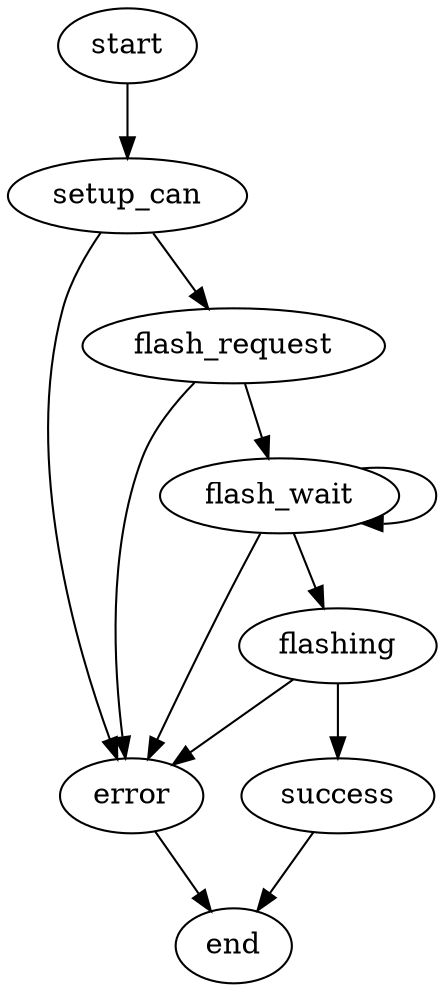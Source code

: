 digraph G {
  start -> setup_can;
  setup_can -> error;
  setup_can -> flash_request;
  flash_request -> error;
  flash_request -> flash_wait;
  flash_wait -> flash_wait;
  flash_wait -> error;
  flash_wait -> flashing;
  flashing -> error;
  flashing -> success;
  error -> end;
  success -> end;
}